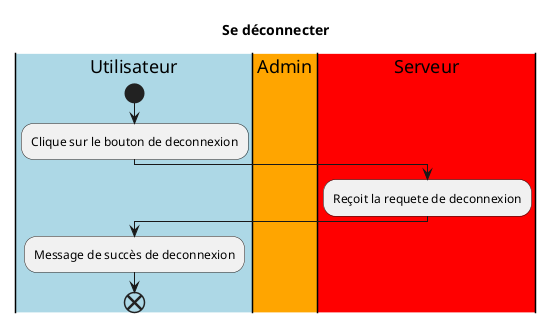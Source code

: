 @startuml CineCourts
title "Se déconnecter"

|#LightBlue|Utilisateur|
|#Orange|Admin|
|#Red|Serveur|

|Utilisateur|
    start
    :Clique sur le bouton de deconnexion;
    |Serveur|
    :Reçoit la requete de deconnexion;
        |Utilisateur|
        :Message de succès de deconnexion;
        end

@enduml